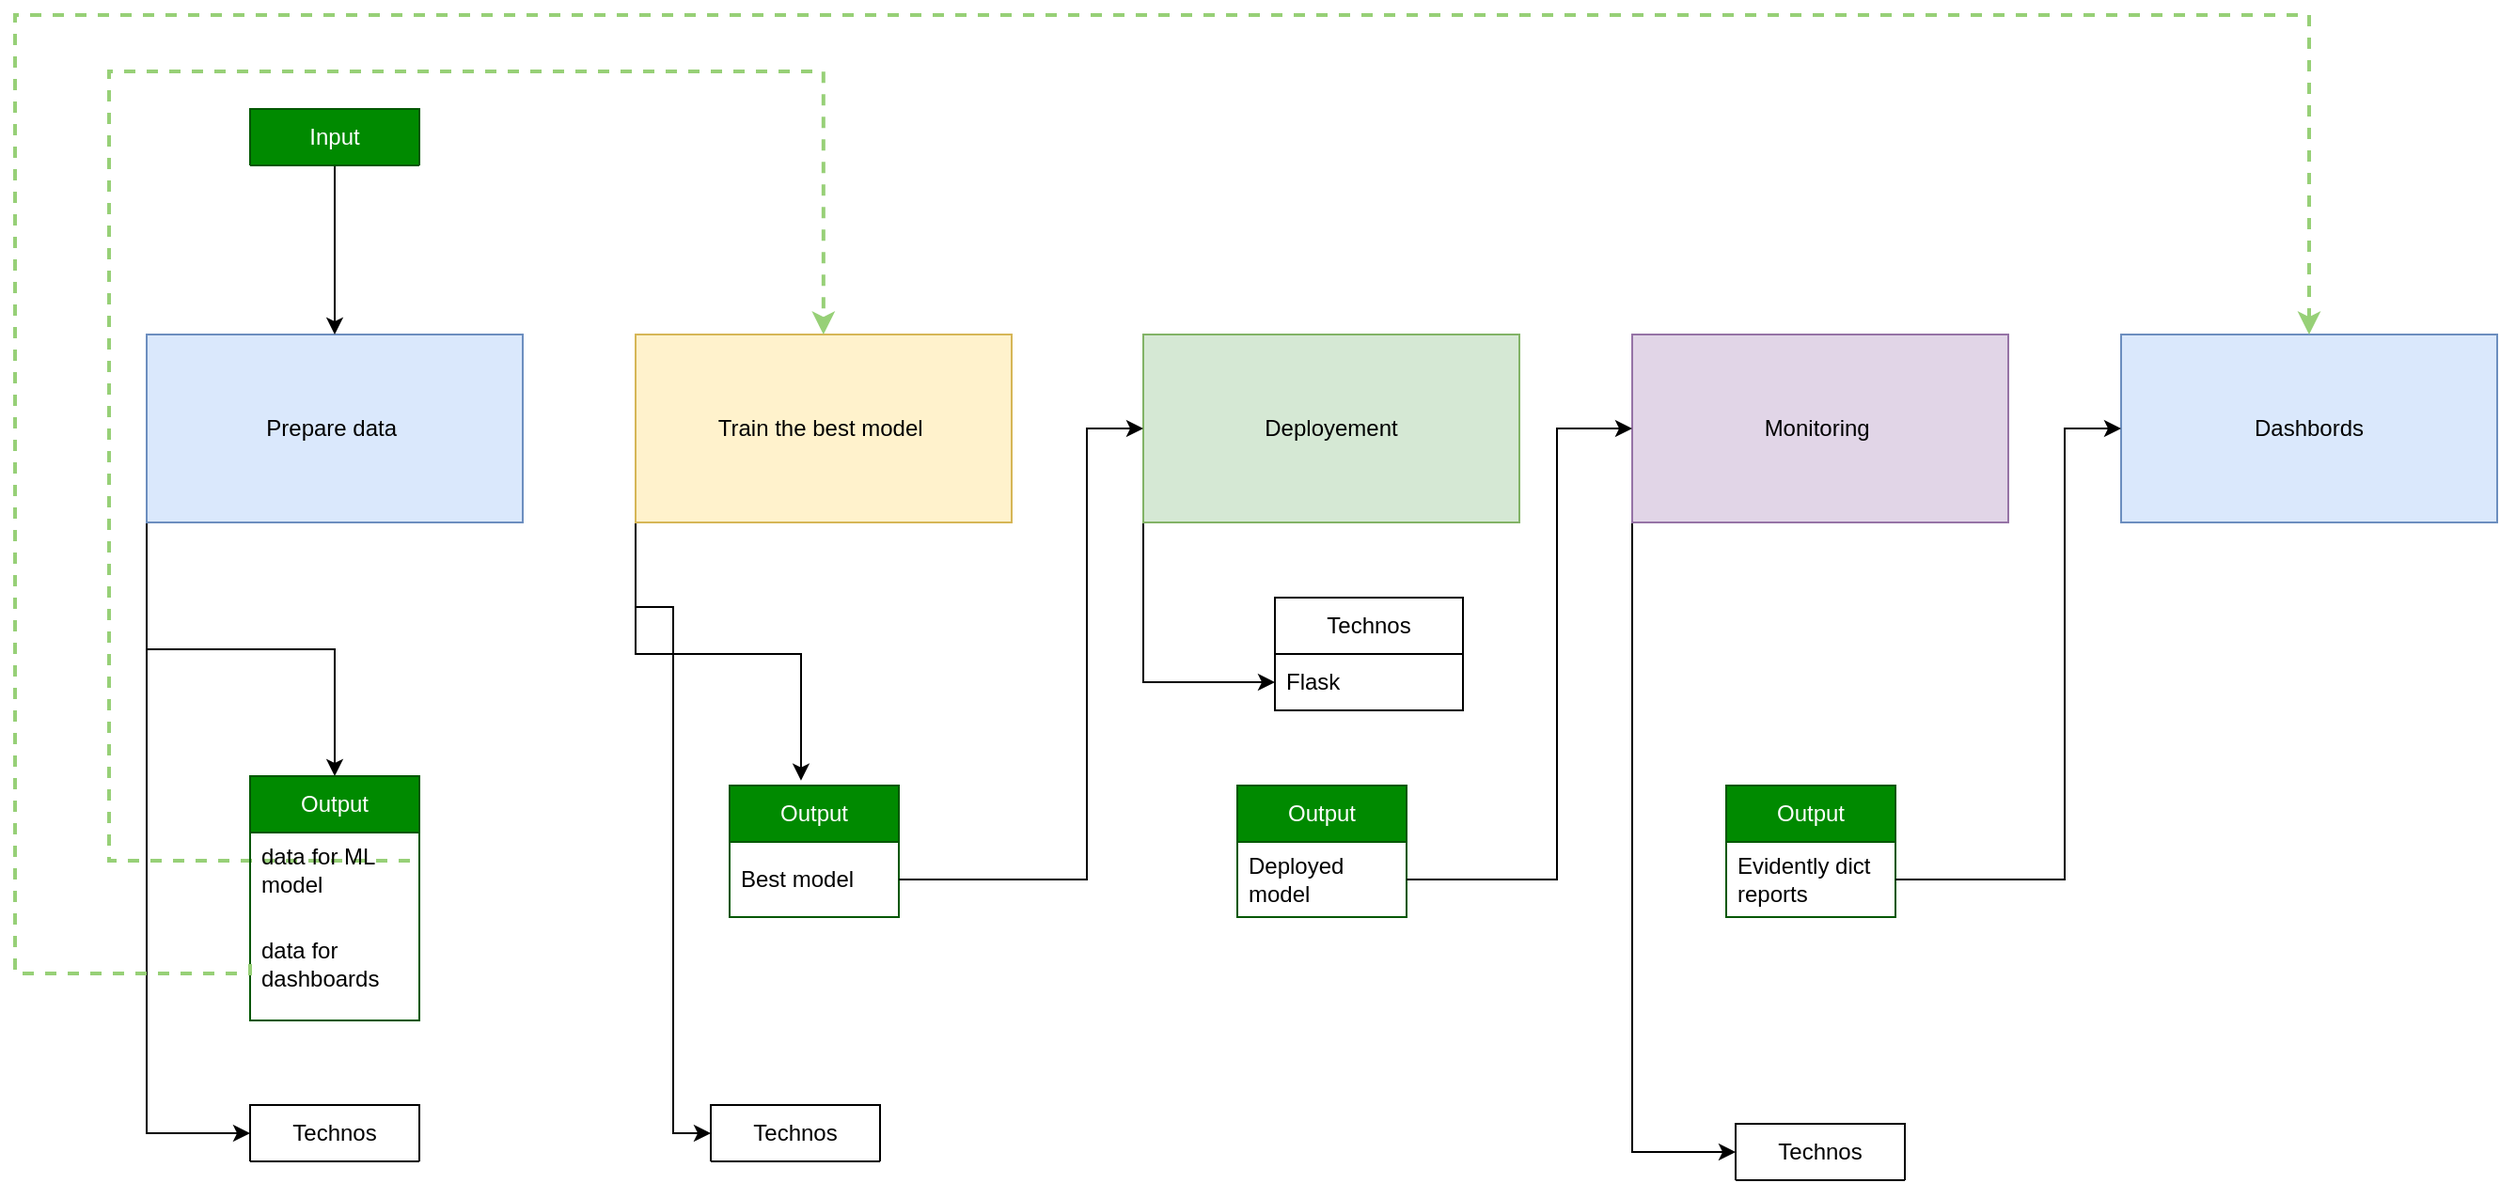 <mxfile version="21.6.8" type="device">
  <diagram id="C2fSY1v2SiZeoUbDoYyL" name="Page-1">
    <mxGraphModel dx="1593" dy="878" grid="1" gridSize="10" guides="1" tooltips="1" connect="1" arrows="1" fold="1" page="1" pageScale="1" pageWidth="1169" pageHeight="827" math="0" shadow="0">
      <root>
        <mxCell id="0" />
        <mxCell id="1" parent="0" />
        <mxCell id="ldoENxTIbG7GQWxZIzRA-45" style="edgeStyle=orthogonalEdgeStyle;rounded=0;orthogonalLoop=1;jettySize=auto;html=1;exitX=0;exitY=1;exitDx=0;exitDy=0;" edge="1" parent="1" source="ldoENxTIbG7GQWxZIzRA-2" target="ldoENxTIbG7GQWxZIzRA-14">
          <mxGeometry relative="1" as="geometry">
            <Array as="points">
              <mxPoint x="100" y="610" />
              <mxPoint x="100" y="610" />
            </Array>
          </mxGeometry>
        </mxCell>
        <mxCell id="ldoENxTIbG7GQWxZIzRA-65" style="edgeStyle=orthogonalEdgeStyle;rounded=0;orthogonalLoop=1;jettySize=auto;html=1;exitX=0;exitY=1;exitDx=0;exitDy=0;" edge="1" parent="1" source="ldoENxTIbG7GQWxZIzRA-2" target="ldoENxTIbG7GQWxZIzRA-54">
          <mxGeometry relative="1" as="geometry" />
        </mxCell>
        <mxCell id="ldoENxTIbG7GQWxZIzRA-2" value="Prepare data&amp;nbsp;" style="rounded=0;whiteSpace=wrap;html=1;fillColor=#dae8fc;strokeColor=#6c8ebf;" vertex="1" parent="1">
          <mxGeometry x="100" y="270" width="200" height="100" as="geometry" />
        </mxCell>
        <mxCell id="ldoENxTIbG7GQWxZIzRA-46" style="edgeStyle=orthogonalEdgeStyle;rounded=0;orthogonalLoop=1;jettySize=auto;html=1;exitX=0;exitY=1;exitDx=0;exitDy=0;" edge="1" parent="1" source="ldoENxTIbG7GQWxZIzRA-4" target="ldoENxTIbG7GQWxZIzRA-34">
          <mxGeometry relative="1" as="geometry" />
        </mxCell>
        <mxCell id="ldoENxTIbG7GQWxZIzRA-4" value="Deployement" style="rounded=0;whiteSpace=wrap;html=1;fillColor=#d5e8d4;strokeColor=#82b366;" vertex="1" parent="1">
          <mxGeometry x="630" y="270" width="200" height="100" as="geometry" />
        </mxCell>
        <mxCell id="ldoENxTIbG7GQWxZIzRA-43" style="edgeStyle=orthogonalEdgeStyle;rounded=0;orthogonalLoop=1;jettySize=auto;html=1;exitX=0;exitY=1;exitDx=0;exitDy=0;entryX=0;entryY=0.5;entryDx=0;entryDy=0;" edge="1" parent="1" source="ldoENxTIbG7GQWxZIzRA-6" target="ldoENxTIbG7GQWxZIzRA-30">
          <mxGeometry relative="1" as="geometry">
            <Array as="points">
              <mxPoint x="360" y="415" />
              <mxPoint x="380" y="415" />
              <mxPoint x="380" y="695" />
            </Array>
          </mxGeometry>
        </mxCell>
        <mxCell id="ldoENxTIbG7GQWxZIzRA-73" style="edgeStyle=orthogonalEdgeStyle;rounded=0;orthogonalLoop=1;jettySize=auto;html=1;exitX=0;exitY=1;exitDx=0;exitDy=0;entryX=0.422;entryY=-0.038;entryDx=0;entryDy=0;entryPerimeter=0;" edge="1" parent="1" source="ldoENxTIbG7GQWxZIzRA-6" target="ldoENxTIbG7GQWxZIzRA-70">
          <mxGeometry relative="1" as="geometry" />
        </mxCell>
        <mxCell id="ldoENxTIbG7GQWxZIzRA-6" value="Train the best model&amp;nbsp;" style="rounded=0;whiteSpace=wrap;html=1;fillColor=#fff2cc;strokeColor=#d6b656;" vertex="1" parent="1">
          <mxGeometry x="360" y="270" width="200" height="100" as="geometry" />
        </mxCell>
        <mxCell id="ldoENxTIbG7GQWxZIzRA-47" style="edgeStyle=orthogonalEdgeStyle;rounded=0;orthogonalLoop=1;jettySize=auto;html=1;exitX=0;exitY=1;exitDx=0;exitDy=0;entryX=0;entryY=0.5;entryDx=0;entryDy=0;" edge="1" parent="1" source="ldoENxTIbG7GQWxZIzRA-8" target="ldoENxTIbG7GQWxZIzRA-38">
          <mxGeometry relative="1" as="geometry" />
        </mxCell>
        <mxCell id="ldoENxTIbG7GQWxZIzRA-8" value="Monitoring&amp;nbsp;&lt;br&gt;" style="rounded=0;whiteSpace=wrap;html=1;fillColor=#e1d5e7;strokeColor=#9673a6;" vertex="1" parent="1">
          <mxGeometry x="890" y="270" width="200" height="100" as="geometry" />
        </mxCell>
        <mxCell id="ldoENxTIbG7GQWxZIzRA-13" value="Technos" style="swimlane;fontStyle=0;childLayout=stackLayout;horizontal=1;startSize=30;horizontalStack=0;resizeParent=1;resizeParentMax=0;resizeLast=0;collapsible=1;marginBottom=0;whiteSpace=wrap;html=1;" vertex="1" collapsed="1" parent="1">
          <mxGeometry x="155" y="680" width="90" height="30" as="geometry">
            <mxRectangle x="155" y="680" width="100" height="60" as="alternateBounds" />
          </mxGeometry>
        </mxCell>
        <mxCell id="ldoENxTIbG7GQWxZIzRA-14" value="Prefect" style="text;strokeColor=none;fillColor=none;align=left;verticalAlign=middle;spacingLeft=4;spacingRight=4;overflow=hidden;points=[[0,0.5],[1,0.5]];portConstraint=eastwest;rotatable=0;whiteSpace=wrap;html=1;" vertex="1" parent="ldoENxTIbG7GQWxZIzRA-13">
          <mxGeometry y="30" width="100" height="30" as="geometry" />
        </mxCell>
        <mxCell id="ldoENxTIbG7GQWxZIzRA-29" value="Technos" style="swimlane;fontStyle=0;childLayout=stackLayout;horizontal=1;startSize=30;horizontalStack=0;resizeParent=1;resizeParentMax=0;resizeLast=0;collapsible=1;marginBottom=0;whiteSpace=wrap;html=1;" vertex="1" collapsed="1" parent="1">
          <mxGeometry x="400" y="680" width="90" height="30" as="geometry">
            <mxRectangle x="410" y="400" width="100" height="120" as="alternateBounds" />
          </mxGeometry>
        </mxCell>
        <mxCell id="ldoENxTIbG7GQWxZIzRA-30" value="Hyperopt" style="text;strokeColor=none;fillColor=none;align=left;verticalAlign=middle;spacingLeft=4;spacingRight=4;overflow=hidden;points=[[0,0.5],[1,0.5]];portConstraint=eastwest;rotatable=0;whiteSpace=wrap;html=1;" vertex="1" parent="ldoENxTIbG7GQWxZIzRA-29">
          <mxGeometry y="30" width="100" height="30" as="geometry" />
        </mxCell>
        <mxCell id="ldoENxTIbG7GQWxZIzRA-31" value="MLflow" style="text;strokeColor=none;fillColor=none;align=left;verticalAlign=middle;spacingLeft=4;spacingRight=4;overflow=hidden;points=[[0,0.5],[1,0.5]];portConstraint=eastwest;rotatable=0;whiteSpace=wrap;html=1;" vertex="1" parent="ldoENxTIbG7GQWxZIzRA-29">
          <mxGeometry y="60" width="100" height="30" as="geometry" />
        </mxCell>
        <mxCell id="ldoENxTIbG7GQWxZIzRA-32" value="XG-boost&lt;br&gt;" style="text;strokeColor=none;fillColor=none;align=left;verticalAlign=middle;spacingLeft=4;spacingRight=4;overflow=hidden;points=[[0,0.5],[1,0.5]];portConstraint=eastwest;rotatable=0;whiteSpace=wrap;html=1;" vertex="1" parent="ldoENxTIbG7GQWxZIzRA-29">
          <mxGeometry y="90" width="100" height="30" as="geometry" />
        </mxCell>
        <mxCell id="ldoENxTIbG7GQWxZIzRA-33" value="Technos" style="swimlane;fontStyle=0;childLayout=stackLayout;horizontal=1;startSize=30;horizontalStack=0;resizeParent=1;resizeParentMax=0;resizeLast=0;collapsible=1;marginBottom=0;whiteSpace=wrap;html=1;" vertex="1" parent="1">
          <mxGeometry x="700" y="410" width="100" height="60" as="geometry">
            <mxRectangle x="700" y="410" width="90" height="30" as="alternateBounds" />
          </mxGeometry>
        </mxCell>
        <mxCell id="ldoENxTIbG7GQWxZIzRA-34" value="Flask" style="text;strokeColor=none;fillColor=none;align=left;verticalAlign=middle;spacingLeft=4;spacingRight=4;overflow=hidden;points=[[0,0.5],[1,0.5]];portConstraint=eastwest;rotatable=0;whiteSpace=wrap;html=1;" vertex="1" parent="ldoENxTIbG7GQWxZIzRA-33">
          <mxGeometry y="30" width="100" height="30" as="geometry" />
        </mxCell>
        <mxCell id="ldoENxTIbG7GQWxZIzRA-37" value="Technos" style="swimlane;fontStyle=0;childLayout=stackLayout;horizontal=1;startSize=30;horizontalStack=0;resizeParent=1;resizeParentMax=0;resizeLast=0;collapsible=1;marginBottom=0;whiteSpace=wrap;html=1;" vertex="1" collapsed="1" parent="1">
          <mxGeometry x="945" y="690" width="90" height="30" as="geometry">
            <mxRectangle x="950" y="410" width="100" height="120" as="alternateBounds" />
          </mxGeometry>
        </mxCell>
        <mxCell id="ldoENxTIbG7GQWxZIzRA-38" value="Graphana" style="text;strokeColor=none;fillColor=none;align=left;verticalAlign=middle;spacingLeft=4;spacingRight=4;overflow=hidden;points=[[0,0.5],[1,0.5]];portConstraint=eastwest;rotatable=0;whiteSpace=wrap;html=1;" vertex="1" parent="ldoENxTIbG7GQWxZIzRA-37">
          <mxGeometry y="30" width="100" height="30" as="geometry" />
        </mxCell>
        <mxCell id="ldoENxTIbG7GQWxZIzRA-39" value="Evidently&amp;nbsp;" style="text;strokeColor=none;fillColor=none;align=left;verticalAlign=middle;spacingLeft=4;spacingRight=4;overflow=hidden;points=[[0,0.5],[1,0.5]];portConstraint=eastwest;rotatable=0;whiteSpace=wrap;html=1;" vertex="1" parent="ldoENxTIbG7GQWxZIzRA-37">
          <mxGeometry y="60" width="100" height="30" as="geometry" />
        </mxCell>
        <mxCell id="ldoENxTIbG7GQWxZIzRA-40" value="Postgresql" style="text;strokeColor=none;fillColor=none;align=left;verticalAlign=middle;spacingLeft=4;spacingRight=4;overflow=hidden;points=[[0,0.5],[1,0.5]];portConstraint=eastwest;rotatable=0;whiteSpace=wrap;html=1;" vertex="1" parent="ldoENxTIbG7GQWxZIzRA-37">
          <mxGeometry y="90" width="100" height="30" as="geometry" />
        </mxCell>
        <mxCell id="ldoENxTIbG7GQWxZIzRA-52" style="edgeStyle=orthogonalEdgeStyle;rounded=0;orthogonalLoop=1;jettySize=auto;html=1;exitX=0.5;exitY=1;exitDx=0;exitDy=0;entryX=0.5;entryY=0;entryDx=0;entryDy=0;" edge="1" parent="1" source="ldoENxTIbG7GQWxZIzRA-50" target="ldoENxTIbG7GQWxZIzRA-2">
          <mxGeometry relative="1" as="geometry" />
        </mxCell>
        <mxCell id="ldoENxTIbG7GQWxZIzRA-50" value="Input&lt;br&gt;" style="swimlane;fontStyle=0;childLayout=stackLayout;horizontal=1;startSize=30;horizontalStack=0;resizeParent=1;resizeParentMax=0;resizeLast=0;collapsible=1;marginBottom=0;whiteSpace=wrap;html=1;fillColor=#008a00;fontColor=#ffffff;strokeColor=#005700;" vertex="1" collapsed="1" parent="1">
          <mxGeometry x="155" y="150" width="90" height="30" as="geometry">
            <mxRectangle x="155" y="150" width="100" height="60" as="alternateBounds" />
          </mxGeometry>
        </mxCell>
        <mxCell id="ldoENxTIbG7GQWxZIzRA-51" value="Raw data from graphql" style="text;strokeColor=none;fillColor=none;align=left;verticalAlign=middle;spacingLeft=4;spacingRight=4;overflow=hidden;points=[[0,0.5],[1,0.5]];portConstraint=eastwest;rotatable=0;whiteSpace=wrap;html=1;" vertex="1" parent="ldoENxTIbG7GQWxZIzRA-50">
          <mxGeometry y="30" width="100" height="30" as="geometry" />
        </mxCell>
        <mxCell id="ldoENxTIbG7GQWxZIzRA-59" style="edgeStyle=orthogonalEdgeStyle;rounded=0;orthogonalLoop=1;jettySize=auto;html=1;entryX=0.5;entryY=0;entryDx=0;entryDy=0;fillColor=#f8cecc;strokeColor=#97D077;targetPerimeterSpacing=5;dashed=1;strokeWidth=2;" edge="1" parent="1">
          <mxGeometry relative="1" as="geometry">
            <mxPoint x="240" y="550" as="sourcePoint" />
            <mxPoint x="459.92" y="270" as="targetPoint" />
            <Array as="points">
              <mxPoint x="80" y="550" />
              <mxPoint x="80" y="130" />
              <mxPoint x="460" y="130" />
            </Array>
          </mxGeometry>
        </mxCell>
        <mxCell id="ldoENxTIbG7GQWxZIzRA-54" value="Output" style="swimlane;fontStyle=0;childLayout=stackLayout;horizontal=1;startSize=30;horizontalStack=0;resizeParent=1;resizeParentMax=0;resizeLast=0;collapsible=1;marginBottom=0;whiteSpace=wrap;html=1;fillColor=#008a00;fontColor=#ffffff;strokeColor=#005700;" vertex="1" parent="1">
          <mxGeometry x="155" y="505" width="90" height="130" as="geometry">
            <mxRectangle x="240" y="510" width="90" height="30" as="alternateBounds" />
          </mxGeometry>
        </mxCell>
        <mxCell id="ldoENxTIbG7GQWxZIzRA-55" value="data for ML model" style="text;strokeColor=none;fillColor=none;align=left;verticalAlign=middle;spacingLeft=4;spacingRight=4;overflow=hidden;points=[[0,0.5],[1,0.5]];portConstraint=eastwest;rotatable=0;whiteSpace=wrap;html=1;" vertex="1" parent="ldoENxTIbG7GQWxZIzRA-54">
          <mxGeometry y="30" width="90" height="40" as="geometry" />
        </mxCell>
        <mxCell id="ldoENxTIbG7GQWxZIzRA-66" value="data for dashboards" style="text;strokeColor=none;fillColor=none;align=left;verticalAlign=middle;spacingLeft=4;spacingRight=4;overflow=hidden;points=[[0,0.5],[1,0.5]];portConstraint=eastwest;rotatable=0;whiteSpace=wrap;html=1;" vertex="1" parent="ldoENxTIbG7GQWxZIzRA-54">
          <mxGeometry y="70" width="90" height="60" as="geometry" />
        </mxCell>
        <mxCell id="ldoENxTIbG7GQWxZIzRA-61" value="Dashbords" style="rounded=0;whiteSpace=wrap;html=1;fillColor=#dae8fc;strokeColor=#6c8ebf;" vertex="1" parent="1">
          <mxGeometry x="1150" y="270" width="200" height="100" as="geometry" />
        </mxCell>
        <mxCell id="ldoENxTIbG7GQWxZIzRA-68" style="edgeStyle=orthogonalEdgeStyle;rounded=0;orthogonalLoop=1;jettySize=auto;html=1;exitX=0;exitY=0.5;exitDx=0;exitDy=0;entryX=0.5;entryY=0;entryDx=0;entryDy=0;dashed=1;strokeColor=#97D077;strokeWidth=2;" edge="1" parent="1" source="ldoENxTIbG7GQWxZIzRA-66" target="ldoENxTIbG7GQWxZIzRA-61">
          <mxGeometry relative="1" as="geometry">
            <Array as="points">
              <mxPoint x="30" y="610" />
              <mxPoint x="30" y="100" />
              <mxPoint x="1250" y="100" />
            </Array>
          </mxGeometry>
        </mxCell>
        <mxCell id="ldoENxTIbG7GQWxZIzRA-70" value="Output" style="swimlane;fontStyle=0;childLayout=stackLayout;horizontal=1;startSize=30;horizontalStack=0;resizeParent=1;resizeParentMax=0;resizeLast=0;collapsible=1;marginBottom=0;whiteSpace=wrap;html=1;fillColor=#008a00;fontColor=#ffffff;strokeColor=#005700;" vertex="1" parent="1">
          <mxGeometry x="410" y="510" width="90" height="70" as="geometry">
            <mxRectangle x="410" y="510" width="90" height="30" as="alternateBounds" />
          </mxGeometry>
        </mxCell>
        <mxCell id="ldoENxTIbG7GQWxZIzRA-71" value="Best model" style="text;strokeColor=none;fillColor=none;align=left;verticalAlign=middle;spacingLeft=4;spacingRight=4;overflow=hidden;points=[[0,0.5],[1,0.5]];portConstraint=eastwest;rotatable=0;whiteSpace=wrap;html=1;" vertex="1" parent="ldoENxTIbG7GQWxZIzRA-70">
          <mxGeometry y="30" width="90" height="40" as="geometry" />
        </mxCell>
        <mxCell id="ldoENxTIbG7GQWxZIzRA-74" style="edgeStyle=orthogonalEdgeStyle;rounded=0;orthogonalLoop=1;jettySize=auto;html=1;exitX=1;exitY=0.5;exitDx=0;exitDy=0;entryX=0;entryY=0.5;entryDx=0;entryDy=0;" edge="1" parent="1" source="ldoENxTIbG7GQWxZIzRA-71" target="ldoENxTIbG7GQWxZIzRA-4">
          <mxGeometry relative="1" as="geometry">
            <Array as="points">
              <mxPoint x="600" y="560" />
              <mxPoint x="600" y="320" />
            </Array>
          </mxGeometry>
        </mxCell>
        <mxCell id="ldoENxTIbG7GQWxZIzRA-75" value="Output" style="swimlane;fontStyle=0;childLayout=stackLayout;horizontal=1;startSize=30;horizontalStack=0;resizeParent=1;resizeParentMax=0;resizeLast=0;collapsible=1;marginBottom=0;whiteSpace=wrap;html=1;fillColor=#008a00;fontColor=#ffffff;strokeColor=#005700;" vertex="1" parent="1">
          <mxGeometry x="680" y="510" width="90" height="70" as="geometry">
            <mxRectangle x="410" y="510" width="90" height="30" as="alternateBounds" />
          </mxGeometry>
        </mxCell>
        <mxCell id="ldoENxTIbG7GQWxZIzRA-76" value="Deployed model" style="text;strokeColor=none;fillColor=none;align=left;verticalAlign=middle;spacingLeft=4;spacingRight=4;overflow=hidden;points=[[0,0.5],[1,0.5]];portConstraint=eastwest;rotatable=0;whiteSpace=wrap;html=1;" vertex="1" parent="ldoENxTIbG7GQWxZIzRA-75">
          <mxGeometry y="30" width="90" height="40" as="geometry" />
        </mxCell>
        <mxCell id="ldoENxTIbG7GQWxZIzRA-78" style="edgeStyle=orthogonalEdgeStyle;rounded=0;orthogonalLoop=1;jettySize=auto;html=1;exitX=1;exitY=0.5;exitDx=0;exitDy=0;entryX=0;entryY=0.5;entryDx=0;entryDy=0;" edge="1" parent="1" source="ldoENxTIbG7GQWxZIzRA-76" target="ldoENxTIbG7GQWxZIzRA-8">
          <mxGeometry relative="1" as="geometry">
            <Array as="points">
              <mxPoint x="850" y="560" />
              <mxPoint x="850" y="320" />
            </Array>
          </mxGeometry>
        </mxCell>
        <mxCell id="ldoENxTIbG7GQWxZIzRA-80" value="Output" style="swimlane;fontStyle=0;childLayout=stackLayout;horizontal=1;startSize=30;horizontalStack=0;resizeParent=1;resizeParentMax=0;resizeLast=0;collapsible=1;marginBottom=0;whiteSpace=wrap;html=1;fillColor=#008a00;fontColor=#ffffff;strokeColor=#005700;" vertex="1" parent="1">
          <mxGeometry x="940" y="510" width="90" height="70" as="geometry">
            <mxRectangle x="410" y="510" width="90" height="30" as="alternateBounds" />
          </mxGeometry>
        </mxCell>
        <mxCell id="ldoENxTIbG7GQWxZIzRA-81" value="Evidently dict reports&amp;nbsp;" style="text;strokeColor=none;fillColor=none;align=left;verticalAlign=middle;spacingLeft=4;spacingRight=4;overflow=hidden;points=[[0,0.5],[1,0.5]];portConstraint=eastwest;rotatable=0;whiteSpace=wrap;html=1;" vertex="1" parent="ldoENxTIbG7GQWxZIzRA-80">
          <mxGeometry y="30" width="90" height="40" as="geometry" />
        </mxCell>
        <mxCell id="ldoENxTIbG7GQWxZIzRA-83" style="edgeStyle=orthogonalEdgeStyle;rounded=0;orthogonalLoop=1;jettySize=auto;html=1;exitX=1;exitY=0.5;exitDx=0;exitDy=0;entryX=0;entryY=0.5;entryDx=0;entryDy=0;" edge="1" parent="1" source="ldoENxTIbG7GQWxZIzRA-81" target="ldoENxTIbG7GQWxZIzRA-61">
          <mxGeometry relative="1" as="geometry">
            <Array as="points">
              <mxPoint x="1120" y="560" />
              <mxPoint x="1120" y="320" />
            </Array>
          </mxGeometry>
        </mxCell>
      </root>
    </mxGraphModel>
  </diagram>
</mxfile>

